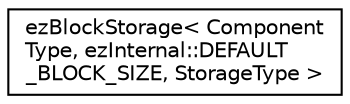 digraph "Graphical Class Hierarchy"
{
 // LATEX_PDF_SIZE
  edge [fontname="Helvetica",fontsize="10",labelfontname="Helvetica",labelfontsize="10"];
  node [fontname="Helvetica",fontsize="10",shape=record];
  rankdir="LR";
  Node0 [label="ezBlockStorage\< Component\lType, ezInternal::DEFAULT\l_BLOCK_SIZE, StorageType \>",height=0.2,width=0.4,color="black", fillcolor="white", style="filled",URL="$d3/d1f/classez_block_storage.htm",tooltip=" "];
}
